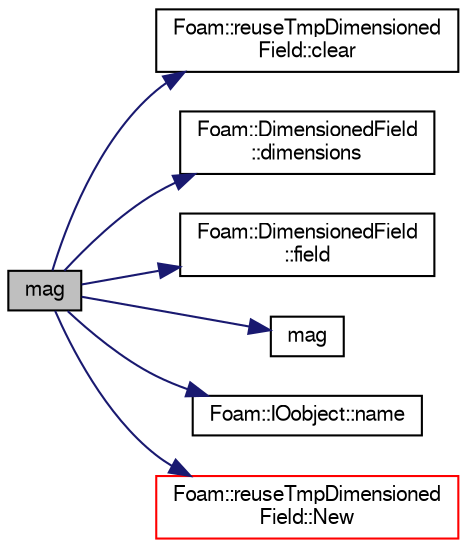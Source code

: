 digraph "mag"
{
  bgcolor="transparent";
  edge [fontname="FreeSans",fontsize="10",labelfontname="FreeSans",labelfontsize="10"];
  node [fontname="FreeSans",fontsize="10",shape=record];
  rankdir="LR";
  Node59015 [label="mag",height=0.2,width=0.4,color="black", fillcolor="grey75", style="filled", fontcolor="black"];
  Node59015 -> Node59016 [color="midnightblue",fontsize="10",style="solid",fontname="FreeSans"];
  Node59016 [label="Foam::reuseTmpDimensioned\lField::clear",height=0.2,width=0.4,color="black",URL="$a26394.html#aaa3059115b3dd8823d59eb56c23db009"];
  Node59015 -> Node59017 [color="midnightblue",fontsize="10",style="solid",fontname="FreeSans"];
  Node59017 [label="Foam::DimensionedField\l::dimensions",height=0.2,width=0.4,color="black",URL="$a26390.html#a66989c1e0666e0d0c93a2056ce75599e",tooltip="Return dimensions. "];
  Node59015 -> Node59018 [color="midnightblue",fontsize="10",style="solid",fontname="FreeSans"];
  Node59018 [label="Foam::DimensionedField\l::field",height=0.2,width=0.4,color="black",URL="$a26390.html#a969c81597ae68f5a36efafe599ec1e89"];
  Node59015 -> Node59019 [color="midnightblue",fontsize="10",style="solid",fontname="FreeSans"];
  Node59019 [label="mag",height=0.2,width=0.4,color="black",URL="$a21124.html#a929da2a3fdcf3dacbbe0487d3a330dae"];
  Node59015 -> Node59020 [color="midnightblue",fontsize="10",style="solid",fontname="FreeSans"];
  Node59020 [label="Foam::IOobject::name",height=0.2,width=0.4,color="black",URL="$a26142.html#acc80e00a8ac919288fb55bd14cc88bf6",tooltip="Return name. "];
  Node59015 -> Node59021 [color="midnightblue",fontsize="10",style="solid",fontname="FreeSans"];
  Node59021 [label="Foam::reuseTmpDimensioned\lField::New",height=0.2,width=0.4,color="red",URL="$a26394.html#a7006645d025d8a6d6ccb92599751a50b"];
}
